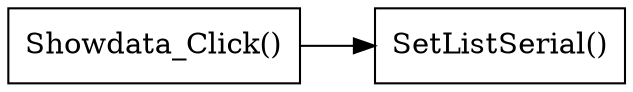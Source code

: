 digraph Func {
	graph [rankdir = LR, fontname = "Meiryo UI", fontsize = 9];

		Func1 [shape = box, label = "Showdata_Click()"];
		Func2 [shape = box, label = "SetListSerial()"];

		Func1 -> Func2
}